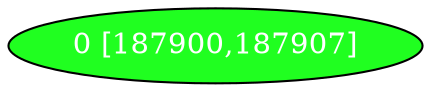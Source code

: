 diGraph libnss3{
	libnss3_0  [style=filled fillcolor="#20FF20" fontcolor="#ffffff" shape=oval label="0 [187900,187907]"]


}